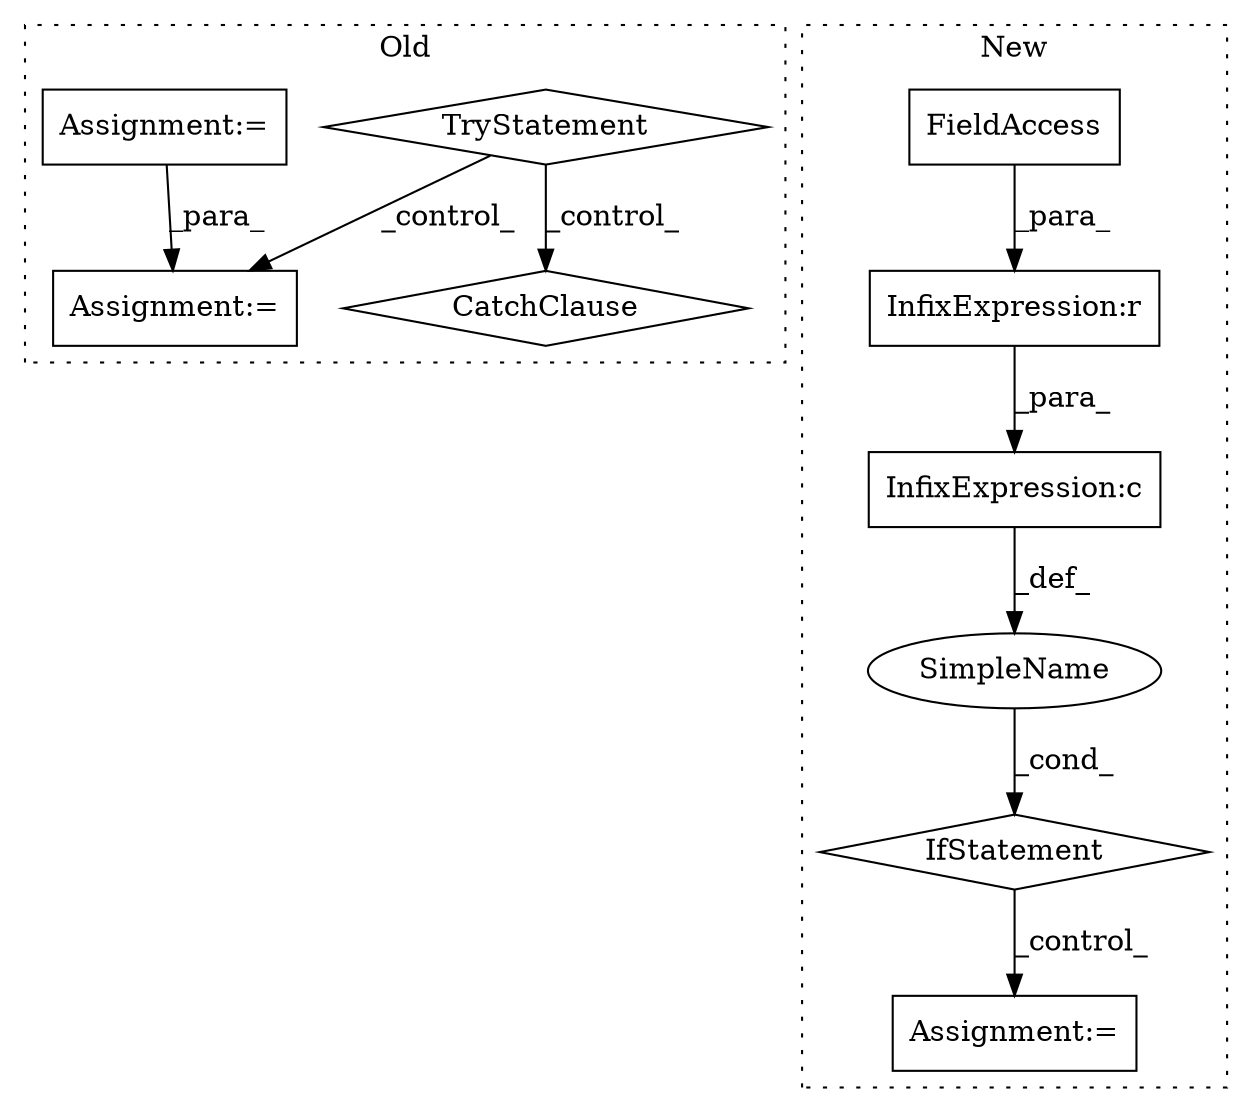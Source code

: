 digraph G {
subgraph cluster0 {
1 [label="CatchClause" a="12" s="3625,3662" l="11,2" shape="diamond"];
3 [label="TryStatement" a="54" s="3581" l="4" shape="diamond"];
4 [label="Assignment:=" a="7" s="3600" l="1" shape="box"];
8 [label="Assignment:=" a="7" s="3568" l="7" shape="box"];
label = "Old";
style="dotted";
}
subgraph cluster1 {
2 [label="IfStatement" a="25" s="4121,4238" l="4,2" shape="diamond"];
5 [label="Assignment:=" a="7" s="4314" l="1" shape="box"];
6 [label="SimpleName" a="42" s="" l="" shape="ellipse"];
7 [label="InfixExpression:r" a="27" s="4218" l="4" shape="box"];
9 [label="FieldAccess" a="22" s="4172" l="46" shape="box"];
10 [label="InfixExpression:c" a="27" s="4167" l="4" shape="box"];
label = "New";
style="dotted";
}
2 -> 5 [label="_control_"];
3 -> 4 [label="_control_"];
3 -> 1 [label="_control_"];
6 -> 2 [label="_cond_"];
7 -> 10 [label="_para_"];
8 -> 4 [label="_para_"];
9 -> 7 [label="_para_"];
10 -> 6 [label="_def_"];
}